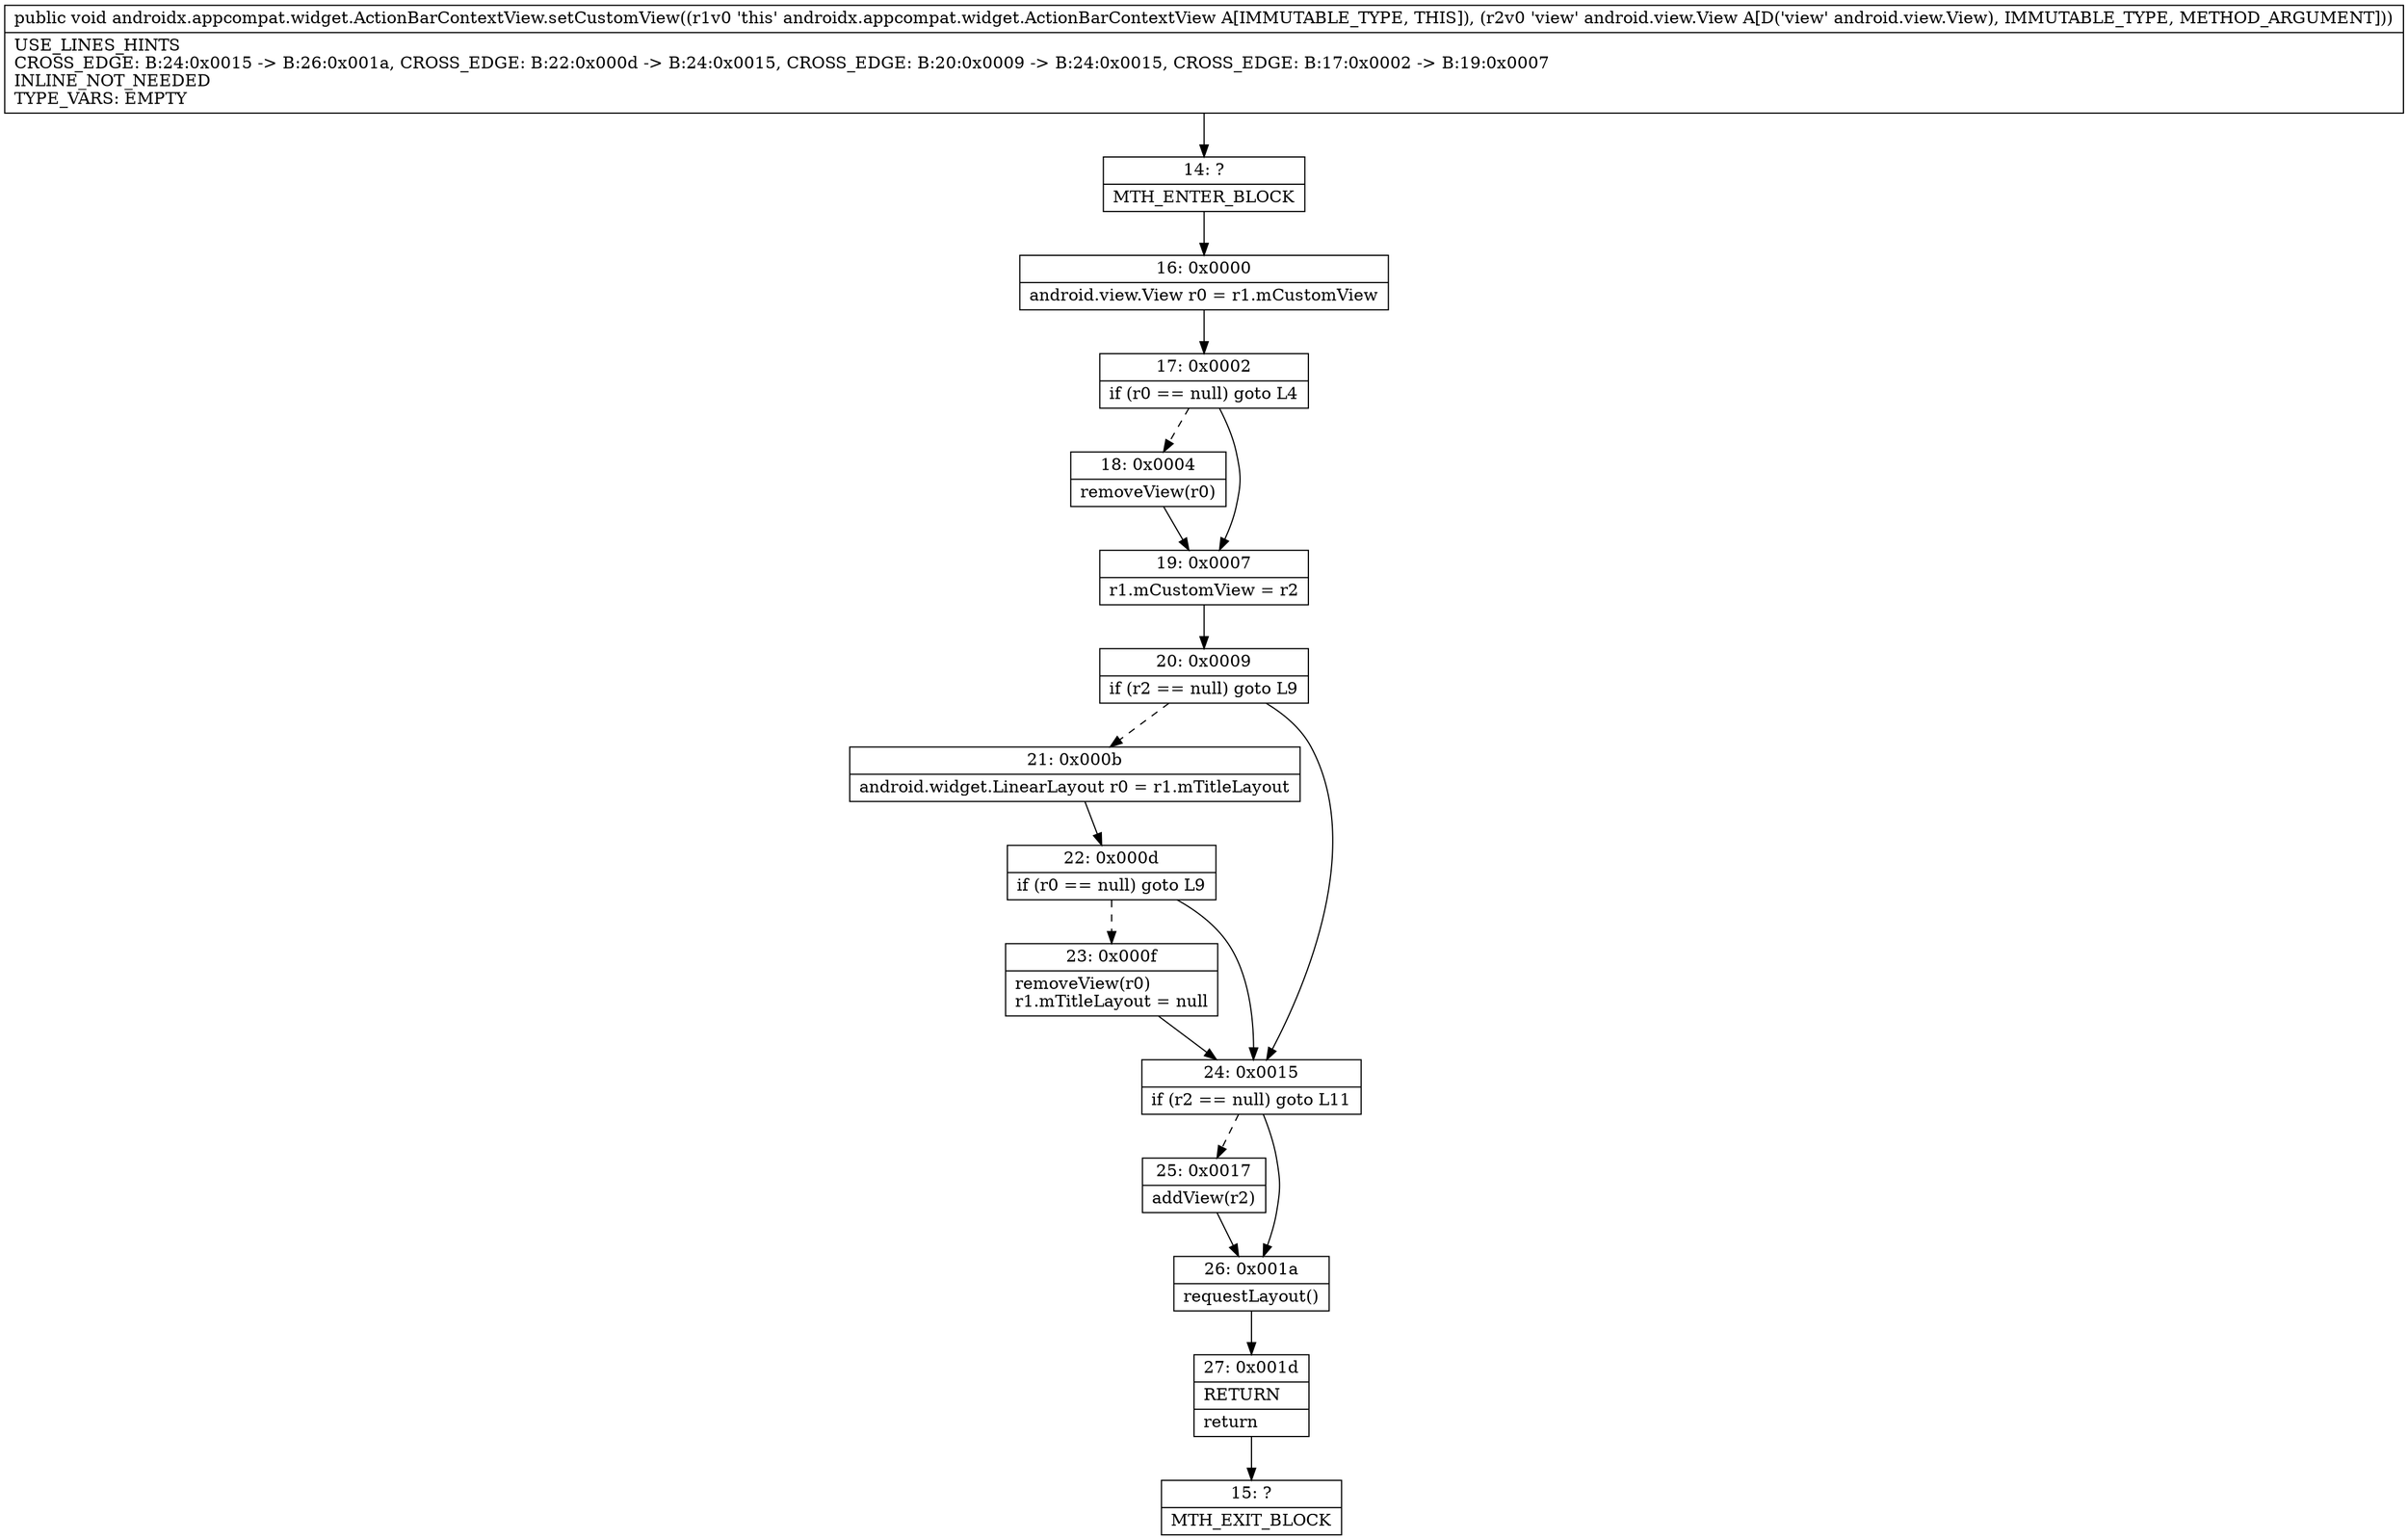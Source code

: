 digraph "CFG forandroidx.appcompat.widget.ActionBarContextView.setCustomView(Landroid\/view\/View;)V" {
Node_14 [shape=record,label="{14\:\ ?|MTH_ENTER_BLOCK\l}"];
Node_16 [shape=record,label="{16\:\ 0x0000|android.view.View r0 = r1.mCustomView\l}"];
Node_17 [shape=record,label="{17\:\ 0x0002|if (r0 == null) goto L4\l}"];
Node_18 [shape=record,label="{18\:\ 0x0004|removeView(r0)\l}"];
Node_19 [shape=record,label="{19\:\ 0x0007|r1.mCustomView = r2\l}"];
Node_20 [shape=record,label="{20\:\ 0x0009|if (r2 == null) goto L9\l}"];
Node_21 [shape=record,label="{21\:\ 0x000b|android.widget.LinearLayout r0 = r1.mTitleLayout\l}"];
Node_22 [shape=record,label="{22\:\ 0x000d|if (r0 == null) goto L9\l}"];
Node_23 [shape=record,label="{23\:\ 0x000f|removeView(r0)\lr1.mTitleLayout = null\l}"];
Node_24 [shape=record,label="{24\:\ 0x0015|if (r2 == null) goto L11\l}"];
Node_25 [shape=record,label="{25\:\ 0x0017|addView(r2)\l}"];
Node_26 [shape=record,label="{26\:\ 0x001a|requestLayout()\l}"];
Node_27 [shape=record,label="{27\:\ 0x001d|RETURN\l|return\l}"];
Node_15 [shape=record,label="{15\:\ ?|MTH_EXIT_BLOCK\l}"];
MethodNode[shape=record,label="{public void androidx.appcompat.widget.ActionBarContextView.setCustomView((r1v0 'this' androidx.appcompat.widget.ActionBarContextView A[IMMUTABLE_TYPE, THIS]), (r2v0 'view' android.view.View A[D('view' android.view.View), IMMUTABLE_TYPE, METHOD_ARGUMENT]))  | USE_LINES_HINTS\lCROSS_EDGE: B:24:0x0015 \-\> B:26:0x001a, CROSS_EDGE: B:22:0x000d \-\> B:24:0x0015, CROSS_EDGE: B:20:0x0009 \-\> B:24:0x0015, CROSS_EDGE: B:17:0x0002 \-\> B:19:0x0007\lINLINE_NOT_NEEDED\lTYPE_VARS: EMPTY\l}"];
MethodNode -> Node_14;Node_14 -> Node_16;
Node_16 -> Node_17;
Node_17 -> Node_18[style=dashed];
Node_17 -> Node_19;
Node_18 -> Node_19;
Node_19 -> Node_20;
Node_20 -> Node_21[style=dashed];
Node_20 -> Node_24;
Node_21 -> Node_22;
Node_22 -> Node_23[style=dashed];
Node_22 -> Node_24;
Node_23 -> Node_24;
Node_24 -> Node_25[style=dashed];
Node_24 -> Node_26;
Node_25 -> Node_26;
Node_26 -> Node_27;
Node_27 -> Node_15;
}

